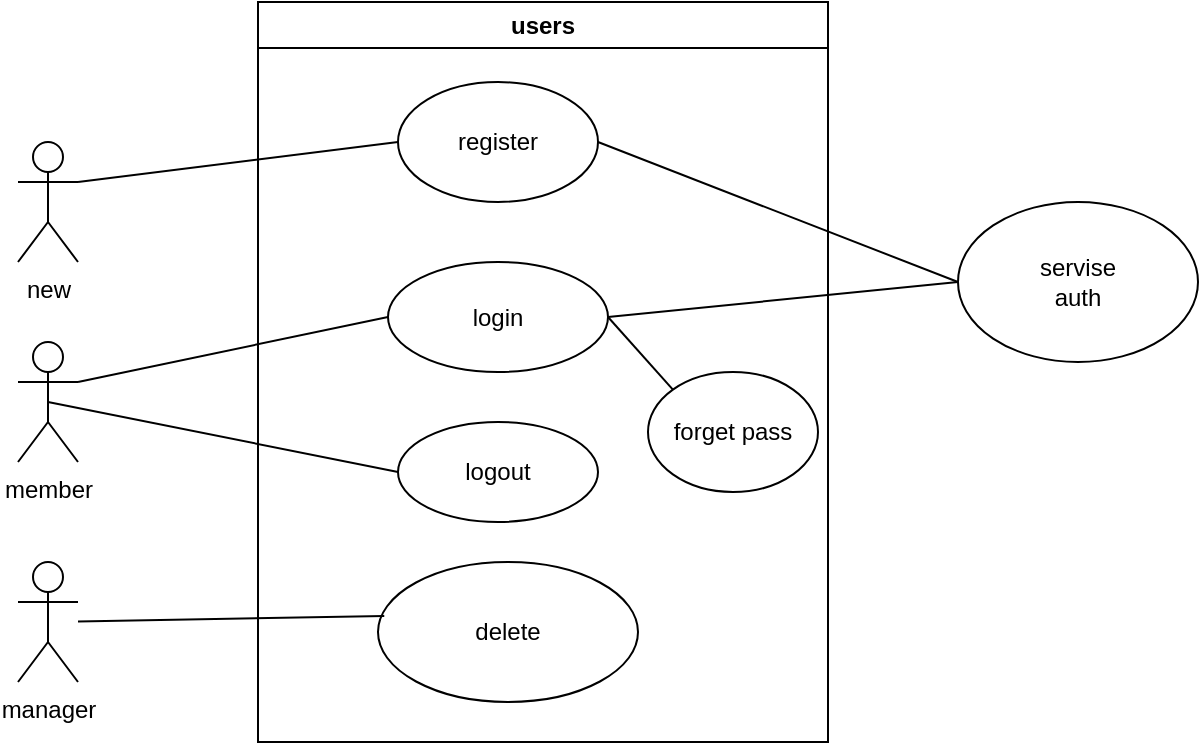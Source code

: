 <mxfile>
    <diagram id="LL6qchJfWVtb9gPkRIVH" name="Page-1">
        <mxGraphModel dx="765" dy="452" grid="1" gridSize="10" guides="1" tooltips="1" connect="1" arrows="1" fold="1" page="1" pageScale="1" pageWidth="850" pageHeight="1100" math="0" shadow="0">
            <root>
                <mxCell id="0"/>
                <mxCell id="1" parent="0"/>
                <mxCell id="3" value="users" style="swimlane;whiteSpace=wrap;html=1;startSize=23;" vertex="1" parent="1">
                    <mxGeometry x="230" y="40" width="285" height="370" as="geometry"/>
                </mxCell>
                <mxCell id="4" value="register" style="ellipse;whiteSpace=wrap;html=1;" vertex="1" parent="3">
                    <mxGeometry x="70" y="40" width="100" height="60" as="geometry"/>
                </mxCell>
                <mxCell id="24" style="edgeStyle=none;html=1;exitX=1;exitY=0.5;exitDx=0;exitDy=0;entryX=0;entryY=0;entryDx=0;entryDy=0;endArrow=none;endFill=0;" edge="1" parent="3" source="5" target="20">
                    <mxGeometry relative="1" as="geometry"/>
                </mxCell>
                <mxCell id="5" value="login" style="ellipse;whiteSpace=wrap;html=1;" vertex="1" parent="3">
                    <mxGeometry x="65" y="130" width="110" height="55" as="geometry"/>
                </mxCell>
                <mxCell id="6" value="logout" style="ellipse;whiteSpace=wrap;html=1;" vertex="1" parent="3">
                    <mxGeometry x="70" y="210" width="100" height="50" as="geometry"/>
                </mxCell>
                <mxCell id="20" value="forget pass" style="ellipse;whiteSpace=wrap;html=1;" vertex="1" parent="3">
                    <mxGeometry x="195" y="185" width="85" height="60" as="geometry"/>
                </mxCell>
                <mxCell id="25" value="delete" style="ellipse;whiteSpace=wrap;html=1;" vertex="1" parent="3">
                    <mxGeometry x="60" y="280" width="130" height="70" as="geometry"/>
                </mxCell>
                <mxCell id="13" style="edgeStyle=none;html=1;exitX=1;exitY=0.333;exitDx=0;exitDy=0;exitPerimeter=0;entryX=0;entryY=0.5;entryDx=0;entryDy=0;endArrow=none;endFill=0;" edge="1" parent="1" source="7" target="5">
                    <mxGeometry relative="1" as="geometry"/>
                </mxCell>
                <mxCell id="14" style="edgeStyle=none;html=1;exitX=0.5;exitY=0.5;exitDx=0;exitDy=0;exitPerimeter=0;entryX=0;entryY=0.5;entryDx=0;entryDy=0;endArrow=none;endFill=0;" edge="1" parent="1" source="7" target="6">
                    <mxGeometry relative="1" as="geometry"/>
                </mxCell>
                <mxCell id="7" value="member" style="shape=umlActor;verticalLabelPosition=bottom;verticalAlign=top;html=1;outlineConnect=0;" vertex="1" parent="1">
                    <mxGeometry x="110" y="210" width="30" height="60" as="geometry"/>
                </mxCell>
                <mxCell id="12" style="edgeStyle=none;html=1;exitX=1;exitY=0.333;exitDx=0;exitDy=0;exitPerimeter=0;entryX=0;entryY=0.5;entryDx=0;entryDy=0;endArrow=none;endFill=0;" edge="1" parent="1" source="10" target="4">
                    <mxGeometry relative="1" as="geometry"/>
                </mxCell>
                <mxCell id="10" value="new&lt;br&gt;" style="shape=umlActor;verticalLabelPosition=bottom;verticalAlign=top;html=1;outlineConnect=0;" vertex="1" parent="1">
                    <mxGeometry x="110" y="110" width="30" height="60" as="geometry"/>
                </mxCell>
                <mxCell id="15" value="servise&lt;br&gt;auth" style="ellipse;whiteSpace=wrap;html=1;" vertex="1" parent="1">
                    <mxGeometry x="580" y="140" width="120" height="80" as="geometry"/>
                </mxCell>
                <mxCell id="18" style="edgeStyle=none;html=1;exitX=1;exitY=0.5;exitDx=0;exitDy=0;endArrow=none;endFill=0;entryX=0;entryY=0.5;entryDx=0;entryDy=0;" edge="1" parent="1" source="4" target="15">
                    <mxGeometry relative="1" as="geometry">
                        <mxPoint x="510" y="160" as="targetPoint"/>
                    </mxGeometry>
                </mxCell>
                <mxCell id="19" style="edgeStyle=none;html=1;exitX=1;exitY=0.5;exitDx=0;exitDy=0;endArrow=none;endFill=0;entryX=0;entryY=0.5;entryDx=0;entryDy=0;" edge="1" parent="1" source="5" target="15">
                    <mxGeometry relative="1" as="geometry">
                        <mxPoint x="510" y="220" as="targetPoint"/>
                    </mxGeometry>
                </mxCell>
                <mxCell id="26" style="edgeStyle=none;html=1;entryX=0.024;entryY=0.386;entryDx=0;entryDy=0;entryPerimeter=0;endArrow=none;endFill=0;" edge="1" parent="1" source="23" target="25">
                    <mxGeometry relative="1" as="geometry"/>
                </mxCell>
                <mxCell id="23" value="manager" style="shape=umlActor;verticalLabelPosition=bottom;verticalAlign=top;html=1;outlineConnect=0;" vertex="1" parent="1">
                    <mxGeometry x="110" y="320" width="30" height="60" as="geometry"/>
                </mxCell>
            </root>
        </mxGraphModel>
    </diagram>
</mxfile>